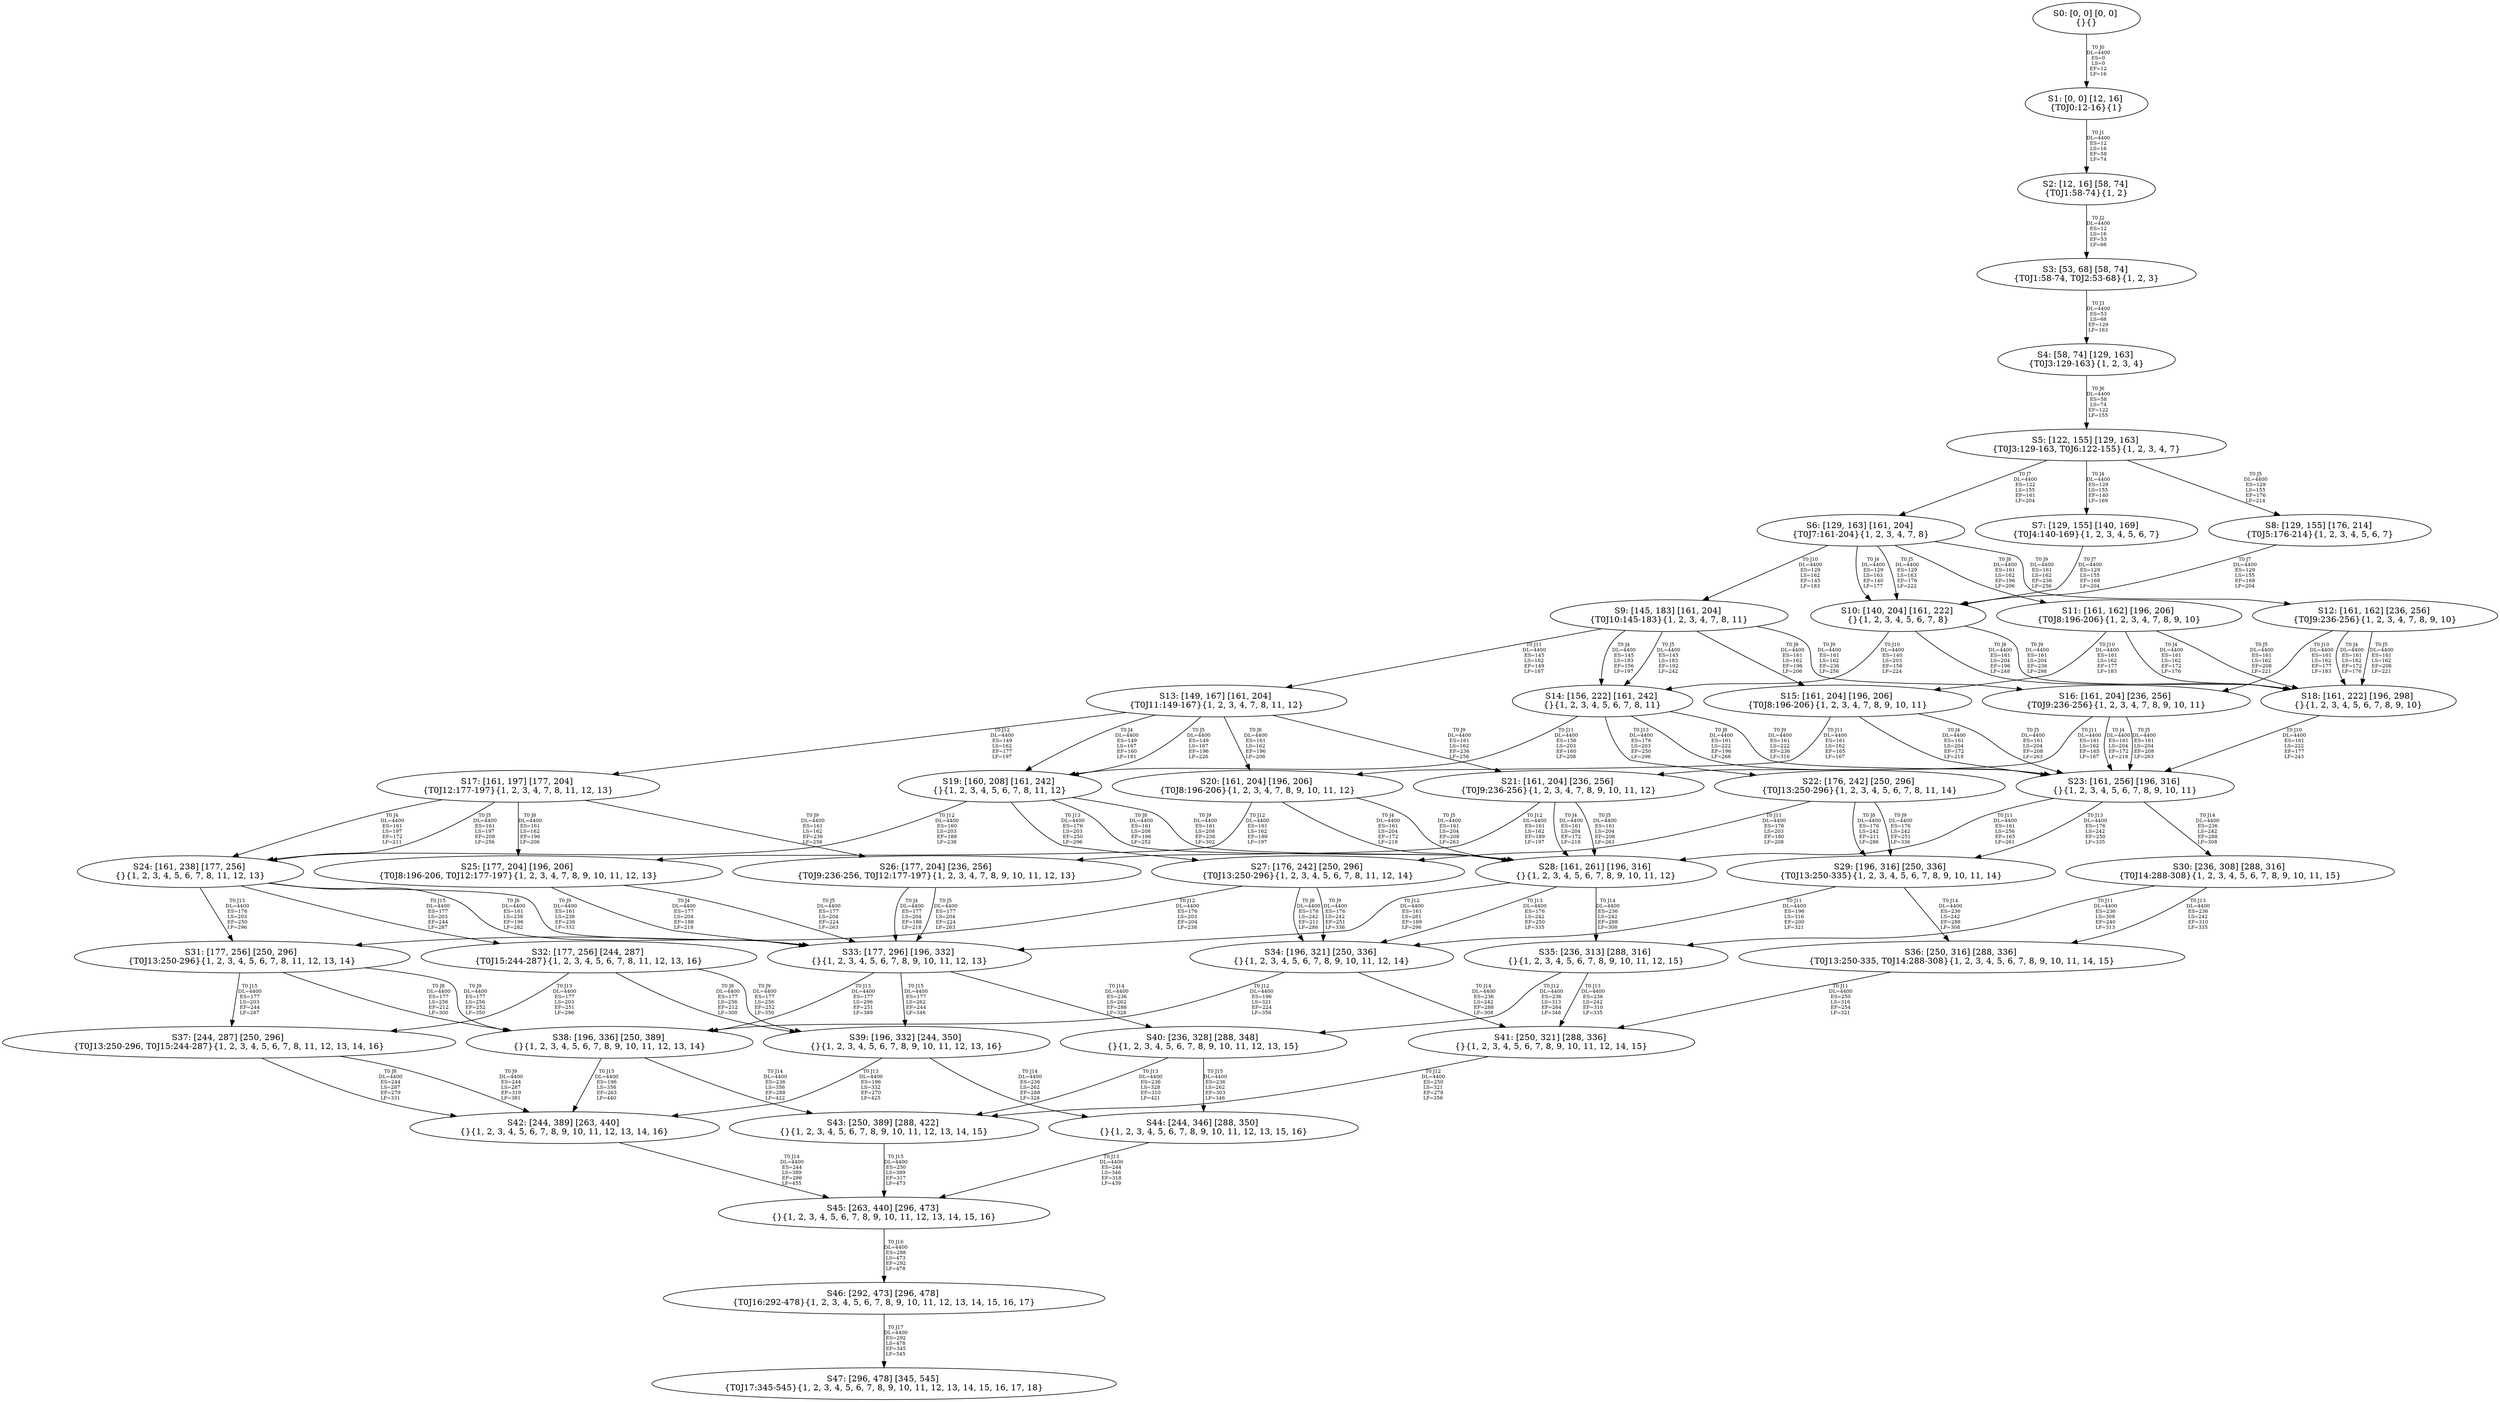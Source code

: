 digraph {
	S0[label="S0: [0, 0] [0, 0] \n{}{}"];
	S1[label="S1: [0, 0] [12, 16] \n{T0J0:12-16}{1}"];
	S2[label="S2: [12, 16] [58, 74] \n{T0J1:58-74}{1, 2}"];
	S3[label="S3: [53, 68] [58, 74] \n{T0J1:58-74, T0J2:53-68}{1, 2, 3}"];
	S4[label="S4: [58, 74] [129, 163] \n{T0J3:129-163}{1, 2, 3, 4}"];
	S5[label="S5: [122, 155] [129, 163] \n{T0J3:129-163, T0J6:122-155}{1, 2, 3, 4, 7}"];
	S6[label="S6: [129, 163] [161, 204] \n{T0J7:161-204}{1, 2, 3, 4, 7, 8}"];
	S7[label="S7: [129, 155] [140, 169] \n{T0J4:140-169}{1, 2, 3, 4, 5, 6, 7}"];
	S8[label="S8: [129, 155] [176, 214] \n{T0J5:176-214}{1, 2, 3, 4, 5, 6, 7}"];
	S9[label="S9: [145, 183] [161, 204] \n{T0J10:145-183}{1, 2, 3, 4, 7, 8, 11}"];
	S10[label="S10: [140, 204] [161, 222] \n{}{1, 2, 3, 4, 5, 6, 7, 8}"];
	S11[label="S11: [161, 162] [196, 206] \n{T0J8:196-206}{1, 2, 3, 4, 7, 8, 9, 10}"];
	S12[label="S12: [161, 162] [236, 256] \n{T0J9:236-256}{1, 2, 3, 4, 7, 8, 9, 10}"];
	S13[label="S13: [149, 167] [161, 204] \n{T0J11:149-167}{1, 2, 3, 4, 7, 8, 11, 12}"];
	S14[label="S14: [156, 222] [161, 242] \n{}{1, 2, 3, 4, 5, 6, 7, 8, 11}"];
	S15[label="S15: [161, 204] [196, 206] \n{T0J8:196-206}{1, 2, 3, 4, 7, 8, 9, 10, 11}"];
	S16[label="S16: [161, 204] [236, 256] \n{T0J9:236-256}{1, 2, 3, 4, 7, 8, 9, 10, 11}"];
	S17[label="S17: [161, 197] [177, 204] \n{T0J12:177-197}{1, 2, 3, 4, 7, 8, 11, 12, 13}"];
	S18[label="S18: [161, 222] [196, 298] \n{}{1, 2, 3, 4, 5, 6, 7, 8, 9, 10}"];
	S19[label="S19: [160, 208] [161, 242] \n{}{1, 2, 3, 4, 5, 6, 7, 8, 11, 12}"];
	S20[label="S20: [161, 204] [196, 206] \n{T0J8:196-206}{1, 2, 3, 4, 7, 8, 9, 10, 11, 12}"];
	S21[label="S21: [161, 204] [236, 256] \n{T0J9:236-256}{1, 2, 3, 4, 7, 8, 9, 10, 11, 12}"];
	S22[label="S22: [176, 242] [250, 296] \n{T0J13:250-296}{1, 2, 3, 4, 5, 6, 7, 8, 11, 14}"];
	S23[label="S23: [161, 256] [196, 316] \n{}{1, 2, 3, 4, 5, 6, 7, 8, 9, 10, 11}"];
	S24[label="S24: [161, 238] [177, 256] \n{}{1, 2, 3, 4, 5, 6, 7, 8, 11, 12, 13}"];
	S25[label="S25: [177, 204] [196, 206] \n{T0J8:196-206, T0J12:177-197}{1, 2, 3, 4, 7, 8, 9, 10, 11, 12, 13}"];
	S26[label="S26: [177, 204] [236, 256] \n{T0J9:236-256, T0J12:177-197}{1, 2, 3, 4, 7, 8, 9, 10, 11, 12, 13}"];
	S27[label="S27: [176, 242] [250, 296] \n{T0J13:250-296}{1, 2, 3, 4, 5, 6, 7, 8, 11, 12, 14}"];
	S28[label="S28: [161, 261] [196, 316] \n{}{1, 2, 3, 4, 5, 6, 7, 8, 9, 10, 11, 12}"];
	S29[label="S29: [196, 316] [250, 336] \n{T0J13:250-335}{1, 2, 3, 4, 5, 6, 7, 8, 9, 10, 11, 14}"];
	S30[label="S30: [236, 308] [288, 316] \n{T0J14:288-308}{1, 2, 3, 4, 5, 6, 7, 8, 9, 10, 11, 15}"];
	S31[label="S31: [177, 256] [250, 296] \n{T0J13:250-296}{1, 2, 3, 4, 5, 6, 7, 8, 11, 12, 13, 14}"];
	S32[label="S32: [177, 256] [244, 287] \n{T0J15:244-287}{1, 2, 3, 4, 5, 6, 7, 8, 11, 12, 13, 16}"];
	S33[label="S33: [177, 296] [196, 332] \n{}{1, 2, 3, 4, 5, 6, 7, 8, 9, 10, 11, 12, 13}"];
	S34[label="S34: [196, 321] [250, 336] \n{}{1, 2, 3, 4, 5, 6, 7, 8, 9, 10, 11, 12, 14}"];
	S35[label="S35: [236, 313] [288, 316] \n{}{1, 2, 3, 4, 5, 6, 7, 8, 9, 10, 11, 12, 15}"];
	S36[label="S36: [250, 316] [288, 336] \n{T0J13:250-335, T0J14:288-308}{1, 2, 3, 4, 5, 6, 7, 8, 9, 10, 11, 14, 15}"];
	S37[label="S37: [244, 287] [250, 296] \n{T0J13:250-296, T0J15:244-287}{1, 2, 3, 4, 5, 6, 7, 8, 11, 12, 13, 14, 16}"];
	S38[label="S38: [196, 336] [250, 389] \n{}{1, 2, 3, 4, 5, 6, 7, 8, 9, 10, 11, 12, 13, 14}"];
	S39[label="S39: [196, 332] [244, 350] \n{}{1, 2, 3, 4, 5, 6, 7, 8, 9, 10, 11, 12, 13, 16}"];
	S40[label="S40: [236, 328] [288, 348] \n{}{1, 2, 3, 4, 5, 6, 7, 8, 9, 10, 11, 12, 13, 15}"];
	S41[label="S41: [250, 321] [288, 336] \n{}{1, 2, 3, 4, 5, 6, 7, 8, 9, 10, 11, 12, 14, 15}"];
	S42[label="S42: [244, 389] [263, 440] \n{}{1, 2, 3, 4, 5, 6, 7, 8, 9, 10, 11, 12, 13, 14, 16}"];
	S43[label="S43: [250, 389] [288, 422] \n{}{1, 2, 3, 4, 5, 6, 7, 8, 9, 10, 11, 12, 13, 14, 15}"];
	S44[label="S44: [244, 346] [288, 350] \n{}{1, 2, 3, 4, 5, 6, 7, 8, 9, 10, 11, 12, 13, 15, 16}"];
	S45[label="S45: [263, 440] [296, 473] \n{}{1, 2, 3, 4, 5, 6, 7, 8, 9, 10, 11, 12, 13, 14, 15, 16}"];
	S46[label="S46: [292, 473] [296, 478] \n{T0J16:292-478}{1, 2, 3, 4, 5, 6, 7, 8, 9, 10, 11, 12, 13, 14, 15, 16, 17}"];
	S47[label="S47: [296, 478] [345, 545] \n{T0J17:345-545}{1, 2, 3, 4, 5, 6, 7, 8, 9, 10, 11, 12, 13, 14, 15, 16, 17, 18}"];
	S0 -> S1[label="T0 J0\nDL=4400\nES=0\nLS=0\nEF=12\nLF=16",fontsize=8];
	S1 -> S2[label="T0 J1\nDL=4400\nES=12\nLS=16\nEF=58\nLF=74",fontsize=8];
	S2 -> S3[label="T0 J2\nDL=4400\nES=12\nLS=16\nEF=53\nLF=68",fontsize=8];
	S3 -> S4[label="T0 J3\nDL=4400\nES=53\nLS=68\nEF=129\nLF=163",fontsize=8];
	S4 -> S5[label="T0 J6\nDL=4400\nES=58\nLS=74\nEF=122\nLF=155",fontsize=8];
	S5 -> S7[label="T0 J4\nDL=4400\nES=129\nLS=155\nEF=140\nLF=169",fontsize=8];
	S5 -> S8[label="T0 J5\nDL=4400\nES=129\nLS=155\nEF=176\nLF=214",fontsize=8];
	S5 -> S6[label="T0 J7\nDL=4400\nES=122\nLS=155\nEF=161\nLF=204",fontsize=8];
	S6 -> S10[label="T0 J4\nDL=4400\nES=129\nLS=163\nEF=140\nLF=177",fontsize=8];
	S6 -> S10[label="T0 J5\nDL=4400\nES=129\nLS=163\nEF=176\nLF=222",fontsize=8];
	S6 -> S11[label="T0 J8\nDL=4400\nES=161\nLS=162\nEF=196\nLF=206",fontsize=8];
	S6 -> S12[label="T0 J9\nDL=4400\nES=161\nLS=162\nEF=236\nLF=256",fontsize=8];
	S6 -> S9[label="T0 J10\nDL=4400\nES=129\nLS=162\nEF=145\nLF=183",fontsize=8];
	S7 -> S10[label="T0 J7\nDL=4400\nES=129\nLS=155\nEF=168\nLF=204",fontsize=8];
	S8 -> S10[label="T0 J7\nDL=4400\nES=129\nLS=155\nEF=168\nLF=204",fontsize=8];
	S9 -> S14[label="T0 J4\nDL=4400\nES=145\nLS=183\nEF=156\nLF=197",fontsize=8];
	S9 -> S14[label="T0 J5\nDL=4400\nES=145\nLS=183\nEF=192\nLF=242",fontsize=8];
	S9 -> S15[label="T0 J8\nDL=4400\nES=161\nLS=162\nEF=196\nLF=206",fontsize=8];
	S9 -> S16[label="T0 J9\nDL=4400\nES=161\nLS=162\nEF=236\nLF=256",fontsize=8];
	S9 -> S13[label="T0 J11\nDL=4400\nES=145\nLS=162\nEF=149\nLF=167",fontsize=8];
	S10 -> S18[label="T0 J8\nDL=4400\nES=161\nLS=204\nEF=196\nLF=248",fontsize=8];
	S10 -> S18[label="T0 J9\nDL=4400\nES=161\nLS=204\nEF=236\nLF=298",fontsize=8];
	S10 -> S14[label="T0 J10\nDL=4400\nES=140\nLS=203\nEF=156\nLF=224",fontsize=8];
	S11 -> S18[label="T0 J4\nDL=4400\nES=161\nLS=162\nEF=172\nLF=176",fontsize=8];
	S11 -> S18[label="T0 J5\nDL=4400\nES=161\nLS=162\nEF=208\nLF=221",fontsize=8];
	S11 -> S15[label="T0 J10\nDL=4400\nES=161\nLS=162\nEF=177\nLF=183",fontsize=8];
	S12 -> S18[label="T0 J4\nDL=4400\nES=161\nLS=162\nEF=172\nLF=176",fontsize=8];
	S12 -> S18[label="T0 J5\nDL=4400\nES=161\nLS=162\nEF=208\nLF=221",fontsize=8];
	S12 -> S16[label="T0 J10\nDL=4400\nES=161\nLS=162\nEF=177\nLF=183",fontsize=8];
	S13 -> S19[label="T0 J4\nDL=4400\nES=149\nLS=167\nEF=160\nLF=181",fontsize=8];
	S13 -> S19[label="T0 J5\nDL=4400\nES=149\nLS=167\nEF=196\nLF=226",fontsize=8];
	S13 -> S20[label="T0 J8\nDL=4400\nES=161\nLS=162\nEF=196\nLF=206",fontsize=8];
	S13 -> S21[label="T0 J9\nDL=4400\nES=161\nLS=162\nEF=236\nLF=256",fontsize=8];
	S13 -> S17[label="T0 J12\nDL=4400\nES=149\nLS=162\nEF=177\nLF=197",fontsize=8];
	S14 -> S23[label="T0 J8\nDL=4400\nES=161\nLS=222\nEF=196\nLF=266",fontsize=8];
	S14 -> S23[label="T0 J9\nDL=4400\nES=161\nLS=222\nEF=236\nLF=316",fontsize=8];
	S14 -> S19[label="T0 J11\nDL=4400\nES=156\nLS=203\nEF=160\nLF=208",fontsize=8];
	S14 -> S22[label="T0 J13\nDL=4400\nES=176\nLS=203\nEF=250\nLF=296",fontsize=8];
	S15 -> S23[label="T0 J4\nDL=4400\nES=161\nLS=204\nEF=172\nLF=218",fontsize=8];
	S15 -> S23[label="T0 J5\nDL=4400\nES=161\nLS=204\nEF=208\nLF=263",fontsize=8];
	S15 -> S20[label="T0 J11\nDL=4400\nES=161\nLS=162\nEF=165\nLF=167",fontsize=8];
	S16 -> S23[label="T0 J4\nDL=4400\nES=161\nLS=204\nEF=172\nLF=218",fontsize=8];
	S16 -> S23[label="T0 J5\nDL=4400\nES=161\nLS=204\nEF=208\nLF=263",fontsize=8];
	S16 -> S21[label="T0 J11\nDL=4400\nES=161\nLS=162\nEF=165\nLF=167",fontsize=8];
	S17 -> S24[label="T0 J4\nDL=4400\nES=161\nLS=197\nEF=172\nLF=211",fontsize=8];
	S17 -> S24[label="T0 J5\nDL=4400\nES=161\nLS=197\nEF=208\nLF=256",fontsize=8];
	S17 -> S25[label="T0 J8\nDL=4400\nES=161\nLS=162\nEF=196\nLF=206",fontsize=8];
	S17 -> S26[label="T0 J9\nDL=4400\nES=161\nLS=162\nEF=236\nLF=256",fontsize=8];
	S18 -> S23[label="T0 J10\nDL=4400\nES=161\nLS=222\nEF=177\nLF=243",fontsize=8];
	S19 -> S28[label="T0 J8\nDL=4400\nES=161\nLS=208\nEF=196\nLF=252",fontsize=8];
	S19 -> S28[label="T0 J9\nDL=4400\nES=161\nLS=208\nEF=236\nLF=302",fontsize=8];
	S19 -> S24[label="T0 J12\nDL=4400\nES=160\nLS=203\nEF=188\nLF=238",fontsize=8];
	S19 -> S27[label="T0 J13\nDL=4400\nES=176\nLS=203\nEF=250\nLF=296",fontsize=8];
	S20 -> S28[label="T0 J4\nDL=4400\nES=161\nLS=204\nEF=172\nLF=218",fontsize=8];
	S20 -> S28[label="T0 J5\nDL=4400\nES=161\nLS=204\nEF=208\nLF=263",fontsize=8];
	S20 -> S25[label="T0 J12\nDL=4400\nES=161\nLS=162\nEF=189\nLF=197",fontsize=8];
	S21 -> S28[label="T0 J4\nDL=4400\nES=161\nLS=204\nEF=172\nLF=218",fontsize=8];
	S21 -> S28[label="T0 J5\nDL=4400\nES=161\nLS=204\nEF=208\nLF=263",fontsize=8];
	S21 -> S26[label="T0 J12\nDL=4400\nES=161\nLS=162\nEF=189\nLF=197",fontsize=8];
	S22 -> S29[label="T0 J8\nDL=4400\nES=176\nLS=242\nEF=211\nLF=286",fontsize=8];
	S22 -> S29[label="T0 J9\nDL=4400\nES=176\nLS=242\nEF=251\nLF=336",fontsize=8];
	S22 -> S27[label="T0 J11\nDL=4400\nES=176\nLS=203\nEF=180\nLF=208",fontsize=8];
	S23 -> S28[label="T0 J11\nDL=4400\nES=161\nLS=256\nEF=165\nLF=261",fontsize=8];
	S23 -> S29[label="T0 J13\nDL=4400\nES=176\nLS=242\nEF=250\nLF=335",fontsize=8];
	S23 -> S30[label="T0 J14\nDL=4400\nES=236\nLS=242\nEF=288\nLF=308",fontsize=8];
	S24 -> S33[label="T0 J8\nDL=4400\nES=161\nLS=238\nEF=196\nLF=282",fontsize=8];
	S24 -> S33[label="T0 J9\nDL=4400\nES=161\nLS=238\nEF=236\nLF=332",fontsize=8];
	S24 -> S31[label="T0 J13\nDL=4400\nES=176\nLS=203\nEF=250\nLF=296",fontsize=8];
	S24 -> S32[label="T0 J15\nDL=4400\nES=177\nLS=203\nEF=244\nLF=287",fontsize=8];
	S25 -> S33[label="T0 J4\nDL=4400\nES=177\nLS=204\nEF=188\nLF=218",fontsize=8];
	S25 -> S33[label="T0 J5\nDL=4400\nES=177\nLS=204\nEF=224\nLF=263",fontsize=8];
	S26 -> S33[label="T0 J4\nDL=4400\nES=177\nLS=204\nEF=188\nLF=218",fontsize=8];
	S26 -> S33[label="T0 J5\nDL=4400\nES=177\nLS=204\nEF=224\nLF=263",fontsize=8];
	S27 -> S34[label="T0 J8\nDL=4400\nES=176\nLS=242\nEF=211\nLF=286",fontsize=8];
	S27 -> S34[label="T0 J9\nDL=4400\nES=176\nLS=242\nEF=251\nLF=336",fontsize=8];
	S27 -> S31[label="T0 J12\nDL=4400\nES=176\nLS=203\nEF=204\nLF=238",fontsize=8];
	S28 -> S33[label="T0 J12\nDL=4400\nES=161\nLS=261\nEF=189\nLF=296",fontsize=8];
	S28 -> S34[label="T0 J13\nDL=4400\nES=176\nLS=242\nEF=250\nLF=335",fontsize=8];
	S28 -> S35[label="T0 J14\nDL=4400\nES=236\nLS=242\nEF=288\nLF=308",fontsize=8];
	S29 -> S34[label="T0 J11\nDL=4400\nES=196\nLS=316\nEF=200\nLF=321",fontsize=8];
	S29 -> S36[label="T0 J14\nDL=4400\nES=236\nLS=242\nEF=288\nLF=308",fontsize=8];
	S30 -> S35[label="T0 J11\nDL=4400\nES=236\nLS=308\nEF=240\nLF=313",fontsize=8];
	S30 -> S36[label="T0 J13\nDL=4400\nES=236\nLS=242\nEF=310\nLF=335",fontsize=8];
	S31 -> S38[label="T0 J8\nDL=4400\nES=177\nLS=256\nEF=212\nLF=300",fontsize=8];
	S31 -> S38[label="T0 J9\nDL=4400\nES=177\nLS=256\nEF=252\nLF=350",fontsize=8];
	S31 -> S37[label="T0 J15\nDL=4400\nES=177\nLS=203\nEF=244\nLF=287",fontsize=8];
	S32 -> S39[label="T0 J8\nDL=4400\nES=177\nLS=256\nEF=212\nLF=300",fontsize=8];
	S32 -> S39[label="T0 J9\nDL=4400\nES=177\nLS=256\nEF=252\nLF=350",fontsize=8];
	S32 -> S37[label="T0 J13\nDL=4400\nES=177\nLS=203\nEF=251\nLF=296",fontsize=8];
	S33 -> S38[label="T0 J13\nDL=4400\nES=177\nLS=296\nEF=251\nLF=389",fontsize=8];
	S33 -> S40[label="T0 J14\nDL=4400\nES=236\nLS=262\nEF=288\nLF=328",fontsize=8];
	S33 -> S39[label="T0 J15\nDL=4400\nES=177\nLS=262\nEF=244\nLF=346",fontsize=8];
	S34 -> S38[label="T0 J12\nDL=4400\nES=196\nLS=321\nEF=224\nLF=356",fontsize=8];
	S34 -> S41[label="T0 J14\nDL=4400\nES=236\nLS=242\nEF=288\nLF=308",fontsize=8];
	S35 -> S40[label="T0 J12\nDL=4400\nES=236\nLS=313\nEF=264\nLF=348",fontsize=8];
	S35 -> S41[label="T0 J13\nDL=4400\nES=236\nLS=242\nEF=310\nLF=335",fontsize=8];
	S36 -> S41[label="T0 J11\nDL=4400\nES=250\nLS=316\nEF=254\nLF=321",fontsize=8];
	S37 -> S42[label="T0 J8\nDL=4400\nES=244\nLS=287\nEF=279\nLF=331",fontsize=8];
	S37 -> S42[label="T0 J9\nDL=4400\nES=244\nLS=287\nEF=319\nLF=381",fontsize=8];
	S38 -> S43[label="T0 J14\nDL=4400\nES=236\nLS=356\nEF=288\nLF=422",fontsize=8];
	S38 -> S42[label="T0 J15\nDL=4400\nES=196\nLS=356\nEF=263\nLF=440",fontsize=8];
	S39 -> S42[label="T0 J13\nDL=4400\nES=196\nLS=332\nEF=270\nLF=425",fontsize=8];
	S39 -> S44[label="T0 J14\nDL=4400\nES=236\nLS=262\nEF=288\nLF=328",fontsize=8];
	S40 -> S43[label="T0 J13\nDL=4400\nES=236\nLS=328\nEF=310\nLF=421",fontsize=8];
	S40 -> S44[label="T0 J15\nDL=4400\nES=236\nLS=262\nEF=303\nLF=346",fontsize=8];
	S41 -> S43[label="T0 J12\nDL=4400\nES=250\nLS=321\nEF=278\nLF=356",fontsize=8];
	S42 -> S45[label="T0 J14\nDL=4400\nES=244\nLS=389\nEF=296\nLF=455",fontsize=8];
	S43 -> S45[label="T0 J15\nDL=4400\nES=250\nLS=389\nEF=317\nLF=473",fontsize=8];
	S44 -> S45[label="T0 J13\nDL=4400\nES=244\nLS=346\nEF=318\nLF=439",fontsize=8];
	S45 -> S46[label="T0 J16\nDL=4400\nES=288\nLS=473\nEF=292\nLF=478",fontsize=8];
	S46 -> S47[label="T0 J17\nDL=4400\nES=292\nLS=478\nEF=345\nLF=545",fontsize=8];
}
